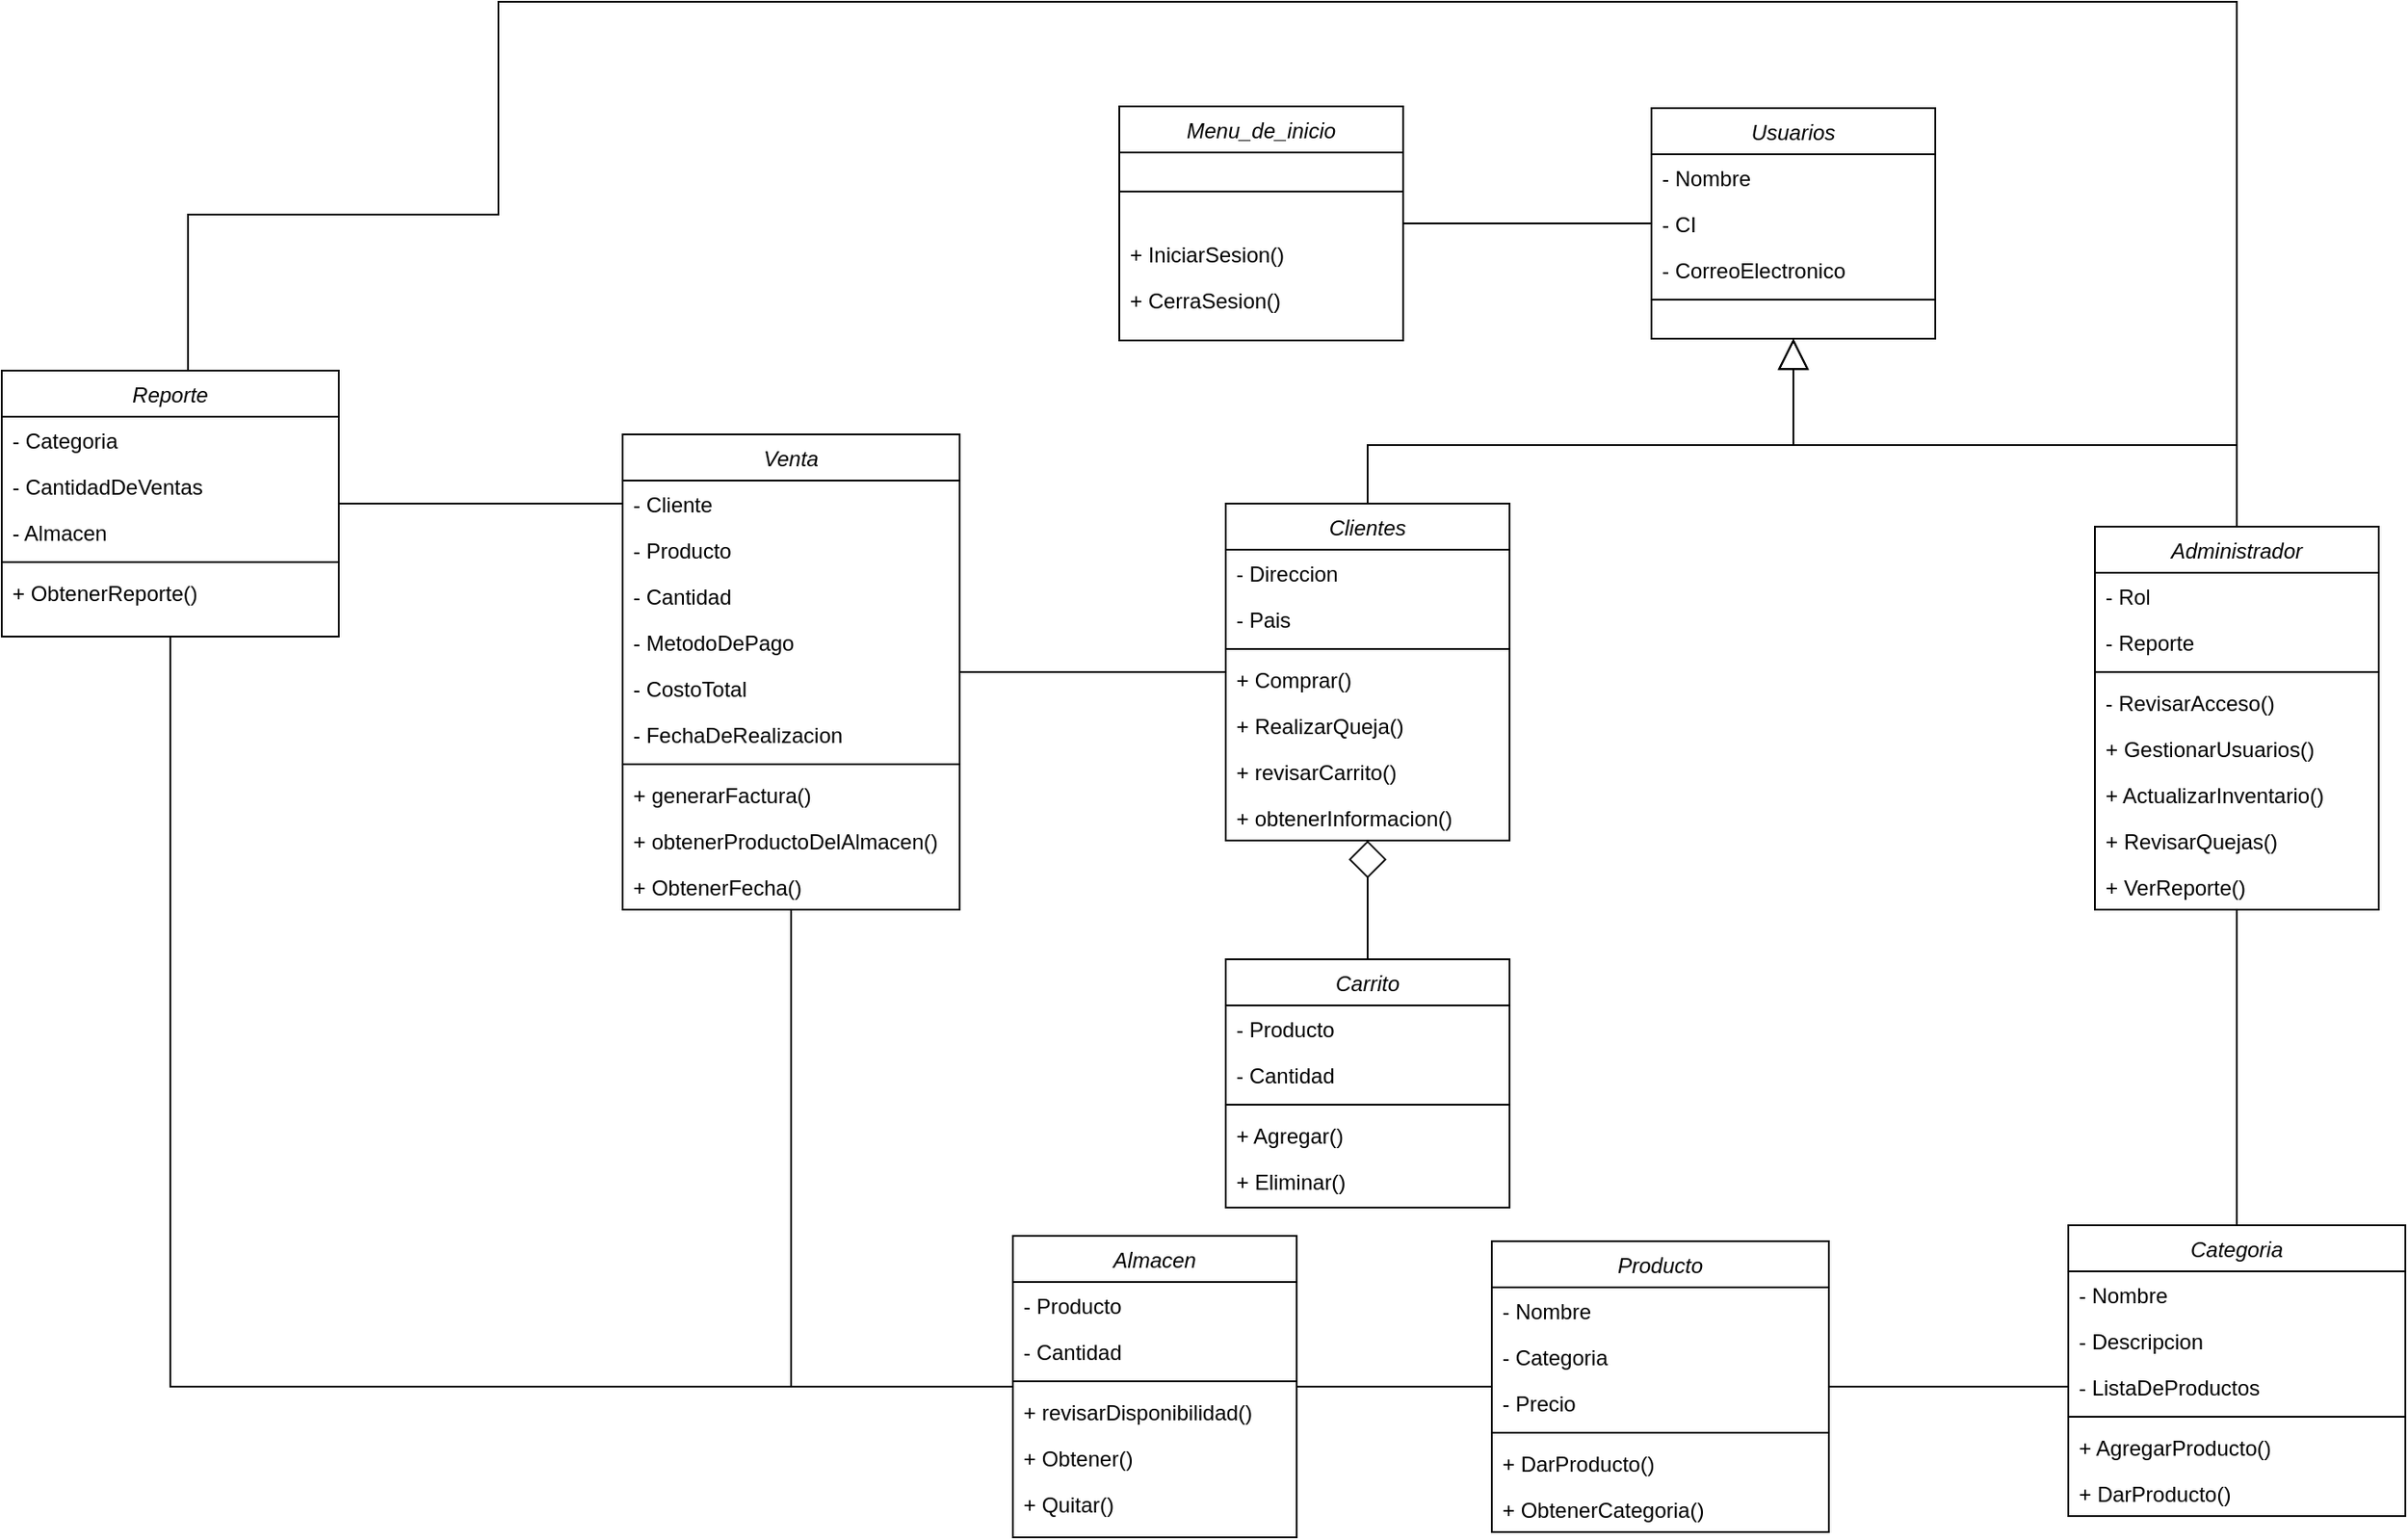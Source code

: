 <mxfile version="26.1.1">
  <diagram id="C5RBs43oDa-KdzZeNtuy" name="Page-1">
    <mxGraphModel dx="2927" dy="1056" grid="1" gridSize="10" guides="1" tooltips="1" connect="1" arrows="1" fold="1" page="1" pageScale="1" pageWidth="827" pageHeight="1169" math="0" shadow="0">
      <root>
        <mxCell id="WIyWlLk6GJQsqaUBKTNV-0" />
        <mxCell id="WIyWlLk6GJQsqaUBKTNV-1" parent="WIyWlLk6GJQsqaUBKTNV-0" />
        <mxCell id="gIzACJaQsaweDAEUgrN5-128" style="edgeStyle=orthogonalEdgeStyle;rounded=0;orthogonalLoop=1;jettySize=auto;html=1;endArrow=none;startFill=0;" edge="1" parent="WIyWlLk6GJQsqaUBKTNV-1" source="zkfFHV4jXpPFQw0GAbJ--0" target="gIzACJaQsaweDAEUgrN5-123">
          <mxGeometry relative="1" as="geometry" />
        </mxCell>
        <mxCell id="zkfFHV4jXpPFQw0GAbJ--0" value="Usuarios" style="swimlane;fontStyle=2;align=center;verticalAlign=top;childLayout=stackLayout;horizontal=1;startSize=26;horizontalStack=0;resizeParent=1;resizeLast=0;collapsible=1;marginBottom=0;rounded=0;shadow=0;strokeWidth=1;" parent="WIyWlLk6GJQsqaUBKTNV-1" vertex="1">
          <mxGeometry x="450" y="80" width="160" height="130" as="geometry">
            <mxRectangle x="230" y="140" width="160" height="26" as="alternateBounds" />
          </mxGeometry>
        </mxCell>
        <mxCell id="zkfFHV4jXpPFQw0GAbJ--1" value="- Nombre" style="text;align=left;verticalAlign=top;spacingLeft=4;spacingRight=4;overflow=hidden;rotatable=0;points=[[0,0.5],[1,0.5]];portConstraint=eastwest;" parent="zkfFHV4jXpPFQw0GAbJ--0" vertex="1">
          <mxGeometry y="26" width="160" height="26" as="geometry" />
        </mxCell>
        <mxCell id="zkfFHV4jXpPFQw0GAbJ--2" value="- CI" style="text;align=left;verticalAlign=top;spacingLeft=4;spacingRight=4;overflow=hidden;rotatable=0;points=[[0,0.5],[1,0.5]];portConstraint=eastwest;rounded=0;shadow=0;html=0;" parent="zkfFHV4jXpPFQw0GAbJ--0" vertex="1">
          <mxGeometry y="52" width="160" height="26" as="geometry" />
        </mxCell>
        <mxCell id="zkfFHV4jXpPFQw0GAbJ--3" value="- CorreoElectronico" style="text;align=left;verticalAlign=top;spacingLeft=4;spacingRight=4;overflow=hidden;rotatable=0;points=[[0,0.5],[1,0.5]];portConstraint=eastwest;rounded=0;shadow=0;html=0;" parent="zkfFHV4jXpPFQw0GAbJ--0" vertex="1">
          <mxGeometry y="78" width="160" height="26" as="geometry" />
        </mxCell>
        <mxCell id="zkfFHV4jXpPFQw0GAbJ--4" value="" style="line;html=1;strokeWidth=1;align=left;verticalAlign=middle;spacingTop=-1;spacingLeft=3;spacingRight=3;rotatable=0;labelPosition=right;points=[];portConstraint=eastwest;" parent="zkfFHV4jXpPFQw0GAbJ--0" vertex="1">
          <mxGeometry y="104" width="160" height="8" as="geometry" />
        </mxCell>
        <mxCell id="gIzACJaQsaweDAEUgrN5-22" style="edgeStyle=orthogonalEdgeStyle;rounded=0;orthogonalLoop=1;jettySize=auto;html=1;endArrow=block;endFill=0;jumpSize=6;endSize=15;" edge="1" parent="WIyWlLk6GJQsqaUBKTNV-1" source="gIzACJaQsaweDAEUgrN5-4" target="zkfFHV4jXpPFQw0GAbJ--0">
          <mxGeometry relative="1" as="geometry">
            <Array as="points">
              <mxPoint x="290" y="270" />
              <mxPoint x="530" y="270" />
            </Array>
          </mxGeometry>
        </mxCell>
        <mxCell id="gIzACJaQsaweDAEUgrN5-50" style="edgeStyle=orthogonalEdgeStyle;rounded=0;orthogonalLoop=1;jettySize=auto;html=1;endArrow=none;startFill=0;" edge="1" parent="WIyWlLk6GJQsqaUBKTNV-1" source="gIzACJaQsaweDAEUgrN5-4" target="gIzACJaQsaweDAEUgrN5-41">
          <mxGeometry relative="1" as="geometry" />
        </mxCell>
        <mxCell id="gIzACJaQsaweDAEUgrN5-4" value="Clientes" style="swimlane;fontStyle=2;align=center;verticalAlign=top;childLayout=stackLayout;horizontal=1;startSize=26;horizontalStack=0;resizeParent=1;resizeLast=0;collapsible=1;marginBottom=0;rounded=0;shadow=0;strokeWidth=1;" vertex="1" parent="WIyWlLk6GJQsqaUBKTNV-1">
          <mxGeometry x="210" y="303" width="160" height="190" as="geometry">
            <mxRectangle x="230" y="140" width="160" height="26" as="alternateBounds" />
          </mxGeometry>
        </mxCell>
        <mxCell id="gIzACJaQsaweDAEUgrN5-11" value="- Direccion" style="text;align=left;verticalAlign=top;spacingLeft=4;spacingRight=4;overflow=hidden;rotatable=0;points=[[0,0.5],[1,0.5]];portConstraint=eastwest;rounded=0;shadow=0;html=0;" vertex="1" parent="gIzACJaQsaweDAEUgrN5-4">
          <mxGeometry y="26" width="160" height="26" as="geometry" />
        </mxCell>
        <mxCell id="gIzACJaQsaweDAEUgrN5-6" value="- Pais" style="text;align=left;verticalAlign=top;spacingLeft=4;spacingRight=4;overflow=hidden;rotatable=0;points=[[0,0.5],[1,0.5]];portConstraint=eastwest;rounded=0;shadow=0;html=0;" vertex="1" parent="gIzACJaQsaweDAEUgrN5-4">
          <mxGeometry y="52" width="160" height="26" as="geometry" />
        </mxCell>
        <mxCell id="gIzACJaQsaweDAEUgrN5-8" value="" style="line;html=1;strokeWidth=1;align=left;verticalAlign=middle;spacingTop=-1;spacingLeft=3;spacingRight=3;rotatable=0;labelPosition=right;points=[];portConstraint=eastwest;" vertex="1" parent="gIzACJaQsaweDAEUgrN5-4">
          <mxGeometry y="78" width="160" height="8" as="geometry" />
        </mxCell>
        <mxCell id="gIzACJaQsaweDAEUgrN5-9" value="+ Comprar()" style="text;align=left;verticalAlign=top;spacingLeft=4;spacingRight=4;overflow=hidden;rotatable=0;points=[[0,0.5],[1,0.5]];portConstraint=eastwest;rounded=0;shadow=0;html=0;" vertex="1" parent="gIzACJaQsaweDAEUgrN5-4">
          <mxGeometry y="86" width="160" height="26" as="geometry" />
        </mxCell>
        <mxCell id="gIzACJaQsaweDAEUgrN5-21" value="+ RealizarQueja()" style="text;align=left;verticalAlign=top;spacingLeft=4;spacingRight=4;overflow=hidden;rotatable=0;points=[[0,0.5],[1,0.5]];portConstraint=eastwest;rounded=0;shadow=0;html=0;" vertex="1" parent="gIzACJaQsaweDAEUgrN5-4">
          <mxGeometry y="112" width="160" height="26" as="geometry" />
        </mxCell>
        <mxCell id="gIzACJaQsaweDAEUgrN5-51" value="+ revisarCarrito()" style="text;align=left;verticalAlign=top;spacingLeft=4;spacingRight=4;overflow=hidden;rotatable=0;points=[[0,0.5],[1,0.5]];portConstraint=eastwest;rounded=0;shadow=0;html=0;" vertex="1" parent="gIzACJaQsaweDAEUgrN5-4">
          <mxGeometry y="138" width="160" height="26" as="geometry" />
        </mxCell>
        <mxCell id="gIzACJaQsaweDAEUgrN5-74" value="+ obtenerInformacion()" style="text;align=left;verticalAlign=top;spacingLeft=4;spacingRight=4;overflow=hidden;rotatable=0;points=[[0,0.5],[1,0.5]];portConstraint=eastwest;rounded=0;shadow=0;html=0;" vertex="1" parent="gIzACJaQsaweDAEUgrN5-4">
          <mxGeometry y="164" width="160" height="26" as="geometry" />
        </mxCell>
        <mxCell id="gIzACJaQsaweDAEUgrN5-23" style="edgeStyle=orthogonalEdgeStyle;rounded=0;orthogonalLoop=1;jettySize=auto;html=1;endArrow=block;endFill=0;strokeWidth=1;endSize=15;" edge="1" parent="WIyWlLk6GJQsqaUBKTNV-1" source="gIzACJaQsaweDAEUgrN5-12" target="zkfFHV4jXpPFQw0GAbJ--0">
          <mxGeometry relative="1" as="geometry">
            <Array as="points">
              <mxPoint x="780" y="270" />
              <mxPoint x="530" y="270" />
            </Array>
          </mxGeometry>
        </mxCell>
        <mxCell id="gIzACJaQsaweDAEUgrN5-90" style="edgeStyle=orthogonalEdgeStyle;rounded=0;orthogonalLoop=1;jettySize=auto;html=1;endArrow=none;startFill=0;" edge="1" parent="WIyWlLk6GJQsqaUBKTNV-1" source="gIzACJaQsaweDAEUgrN5-12" target="gIzACJaQsaweDAEUgrN5-65">
          <mxGeometry relative="1" as="geometry" />
        </mxCell>
        <mxCell id="gIzACJaQsaweDAEUgrN5-12" value="Administrador" style="swimlane;fontStyle=2;align=center;verticalAlign=top;childLayout=stackLayout;horizontal=1;startSize=26;horizontalStack=0;resizeParent=1;resizeLast=0;collapsible=1;marginBottom=0;rounded=0;shadow=0;strokeWidth=1;" vertex="1" parent="WIyWlLk6GJQsqaUBKTNV-1">
          <mxGeometry x="700" y="316" width="160" height="216" as="geometry">
            <mxRectangle x="230" y="140" width="160" height="26" as="alternateBounds" />
          </mxGeometry>
        </mxCell>
        <mxCell id="gIzACJaQsaweDAEUgrN5-13" value="- Rol" style="text;align=left;verticalAlign=top;spacingLeft=4;spacingRight=4;overflow=hidden;rotatable=0;points=[[0,0.5],[1,0.5]];portConstraint=eastwest;" vertex="1" parent="gIzACJaQsaweDAEUgrN5-12">
          <mxGeometry y="26" width="160" height="26" as="geometry" />
        </mxCell>
        <mxCell id="gIzACJaQsaweDAEUgrN5-110" value="- Reporte" style="text;align=left;verticalAlign=top;spacingLeft=4;spacingRight=4;overflow=hidden;rotatable=0;points=[[0,0.5],[1,0.5]];portConstraint=eastwest;" vertex="1" parent="gIzACJaQsaweDAEUgrN5-12">
          <mxGeometry y="52" width="160" height="26" as="geometry" />
        </mxCell>
        <mxCell id="gIzACJaQsaweDAEUgrN5-16" value="" style="line;html=1;strokeWidth=1;align=left;verticalAlign=middle;spacingTop=-1;spacingLeft=3;spacingRight=3;rotatable=0;labelPosition=right;points=[];portConstraint=eastwest;" vertex="1" parent="gIzACJaQsaweDAEUgrN5-12">
          <mxGeometry y="78" width="160" height="8" as="geometry" />
        </mxCell>
        <mxCell id="gIzACJaQsaweDAEUgrN5-92" value="- RevisarAcceso()" style="text;align=left;verticalAlign=top;spacingLeft=4;spacingRight=4;overflow=hidden;rotatable=0;points=[[0,0.5],[1,0.5]];portConstraint=eastwest;rounded=0;shadow=0;html=0;" vertex="1" parent="gIzACJaQsaweDAEUgrN5-12">
          <mxGeometry y="86" width="160" height="26" as="geometry" />
        </mxCell>
        <mxCell id="gIzACJaQsaweDAEUgrN5-19" value="+ GestionarUsuarios()" style="text;align=left;verticalAlign=top;spacingLeft=4;spacingRight=4;overflow=hidden;rotatable=0;points=[[0,0.5],[1,0.5]];portConstraint=eastwest;rounded=0;shadow=0;html=0;" vertex="1" parent="gIzACJaQsaweDAEUgrN5-12">
          <mxGeometry y="112" width="160" height="26" as="geometry" />
        </mxCell>
        <mxCell id="gIzACJaQsaweDAEUgrN5-20" value="+ ActualizarInventario()" style="text;align=left;verticalAlign=top;spacingLeft=4;spacingRight=4;overflow=hidden;rotatable=0;points=[[0,0.5],[1,0.5]];portConstraint=eastwest;rounded=0;shadow=0;html=0;" vertex="1" parent="gIzACJaQsaweDAEUgrN5-12">
          <mxGeometry y="138" width="160" height="26" as="geometry" />
        </mxCell>
        <mxCell id="gIzACJaQsaweDAEUgrN5-18" value="+ RevisarQuejas()" style="text;align=left;verticalAlign=top;spacingLeft=4;spacingRight=4;overflow=hidden;rotatable=0;points=[[0,0.5],[1,0.5]];portConstraint=eastwest;rounded=0;shadow=0;html=0;" vertex="1" parent="gIzACJaQsaweDAEUgrN5-12">
          <mxGeometry y="164" width="160" height="26" as="geometry" />
        </mxCell>
        <mxCell id="gIzACJaQsaweDAEUgrN5-64" value="+ VerReporte()" style="text;align=left;verticalAlign=top;spacingLeft=4;spacingRight=4;overflow=hidden;rotatable=0;points=[[0,0.5],[1,0.5]];portConstraint=eastwest;rounded=0;shadow=0;html=0;" vertex="1" parent="gIzACJaQsaweDAEUgrN5-12">
          <mxGeometry y="190" width="160" height="26" as="geometry" />
        </mxCell>
        <mxCell id="gIzACJaQsaweDAEUgrN5-24" value="Carrito" style="swimlane;fontStyle=2;align=center;verticalAlign=top;childLayout=stackLayout;horizontal=1;startSize=26;horizontalStack=0;resizeParent=1;resizeLast=0;collapsible=1;marginBottom=0;rounded=0;shadow=0;strokeWidth=1;" vertex="1" parent="WIyWlLk6GJQsqaUBKTNV-1">
          <mxGeometry x="210" y="560" width="160" height="140" as="geometry">
            <mxRectangle x="230" y="140" width="160" height="26" as="alternateBounds" />
          </mxGeometry>
        </mxCell>
        <mxCell id="gIzACJaQsaweDAEUgrN5-25" value="- Producto" style="text;align=left;verticalAlign=top;spacingLeft=4;spacingRight=4;overflow=hidden;rotatable=0;points=[[0,0.5],[1,0.5]];portConstraint=eastwest;" vertex="1" parent="gIzACJaQsaweDAEUgrN5-24">
          <mxGeometry y="26" width="160" height="26" as="geometry" />
        </mxCell>
        <mxCell id="gIzACJaQsaweDAEUgrN5-26" value="- Cantidad" style="text;align=left;verticalAlign=top;spacingLeft=4;spacingRight=4;overflow=hidden;rotatable=0;points=[[0,0.5],[1,0.5]];portConstraint=eastwest;rounded=0;shadow=0;html=0;" vertex="1" parent="gIzACJaQsaweDAEUgrN5-24">
          <mxGeometry y="52" width="160" height="26" as="geometry" />
        </mxCell>
        <mxCell id="gIzACJaQsaweDAEUgrN5-28" value="" style="line;html=1;strokeWidth=1;align=left;verticalAlign=middle;spacingTop=-1;spacingLeft=3;spacingRight=3;rotatable=0;labelPosition=right;points=[];portConstraint=eastwest;" vertex="1" parent="gIzACJaQsaweDAEUgrN5-24">
          <mxGeometry y="78" width="160" height="8" as="geometry" />
        </mxCell>
        <mxCell id="gIzACJaQsaweDAEUgrN5-29" value="+ Agregar()" style="text;align=left;verticalAlign=top;spacingLeft=4;spacingRight=4;overflow=hidden;rotatable=0;points=[[0,0.5],[1,0.5]];portConstraint=eastwest;rounded=0;shadow=0;html=0;" vertex="1" parent="gIzACJaQsaweDAEUgrN5-24">
          <mxGeometry y="86" width="160" height="26" as="geometry" />
        </mxCell>
        <mxCell id="gIzACJaQsaweDAEUgrN5-30" value="+ Eliminar()" style="text;align=left;verticalAlign=top;spacingLeft=4;spacingRight=4;overflow=hidden;rotatable=0;points=[[0,0.5],[1,0.5]];portConstraint=eastwest;rounded=0;shadow=0;html=0;" vertex="1" parent="gIzACJaQsaweDAEUgrN5-24">
          <mxGeometry y="112" width="160" height="26" as="geometry" />
        </mxCell>
        <mxCell id="gIzACJaQsaweDAEUgrN5-32" value="" style="endArrow=diamond;html=1;rounded=0;exitX=0.5;exitY=0;exitDx=0;exitDy=0;endFill=0;endSize=19;" edge="1" parent="WIyWlLk6GJQsqaUBKTNV-1" source="gIzACJaQsaweDAEUgrN5-24" target="gIzACJaQsaweDAEUgrN5-4">
          <mxGeometry width="50" height="50" relative="1" as="geometry">
            <mxPoint x="310" y="580" as="sourcePoint" />
            <mxPoint x="290" y="505" as="targetPoint" />
          </mxGeometry>
        </mxCell>
        <mxCell id="gIzACJaQsaweDAEUgrN5-57" style="edgeStyle=orthogonalEdgeStyle;rounded=0;orthogonalLoop=1;jettySize=auto;html=1;endArrow=none;startFill=0;" edge="1" parent="WIyWlLk6GJQsqaUBKTNV-1" source="gIzACJaQsaweDAEUgrN5-34" target="gIzACJaQsaweDAEUgrN5-41">
          <mxGeometry relative="1" as="geometry" />
        </mxCell>
        <mxCell id="gIzACJaQsaweDAEUgrN5-112" style="edgeStyle=orthogonalEdgeStyle;rounded=0;orthogonalLoop=1;jettySize=auto;html=1;endArrow=none;startFill=0;" edge="1" parent="WIyWlLk6GJQsqaUBKTNV-1" source="gIzACJaQsaweDAEUgrN5-34" target="gIzACJaQsaweDAEUgrN5-95">
          <mxGeometry relative="1" as="geometry" />
        </mxCell>
        <mxCell id="gIzACJaQsaweDAEUgrN5-34" value="Almacen" style="swimlane;fontStyle=2;align=center;verticalAlign=top;childLayout=stackLayout;horizontal=1;startSize=26;horizontalStack=0;resizeParent=1;resizeLast=0;collapsible=1;marginBottom=0;rounded=0;shadow=0;strokeWidth=1;" vertex="1" parent="WIyWlLk6GJQsqaUBKTNV-1">
          <mxGeometry x="90" y="716" width="160" height="170" as="geometry">
            <mxRectangle x="230" y="140" width="160" height="26" as="alternateBounds" />
          </mxGeometry>
        </mxCell>
        <mxCell id="gIzACJaQsaweDAEUgrN5-35" value="- Producto" style="text;align=left;verticalAlign=top;spacingLeft=4;spacingRight=4;overflow=hidden;rotatable=0;points=[[0,0.5],[1,0.5]];portConstraint=eastwest;" vertex="1" parent="gIzACJaQsaweDAEUgrN5-34">
          <mxGeometry y="26" width="160" height="26" as="geometry" />
        </mxCell>
        <mxCell id="gIzACJaQsaweDAEUgrN5-52" value="- Cantidad" style="text;align=left;verticalAlign=top;spacingLeft=4;spacingRight=4;overflow=hidden;rotatable=0;points=[[0,0.5],[1,0.5]];portConstraint=eastwest;rounded=0;shadow=0;html=0;" vertex="1" parent="gIzACJaQsaweDAEUgrN5-34">
          <mxGeometry y="52" width="160" height="26" as="geometry" />
        </mxCell>
        <mxCell id="gIzACJaQsaweDAEUgrN5-37" value="" style="line;html=1;strokeWidth=1;align=left;verticalAlign=middle;spacingTop=-1;spacingLeft=3;spacingRight=3;rotatable=0;labelPosition=right;points=[];portConstraint=eastwest;" vertex="1" parent="gIzACJaQsaweDAEUgrN5-34">
          <mxGeometry y="78" width="160" height="8" as="geometry" />
        </mxCell>
        <mxCell id="gIzACJaQsaweDAEUgrN5-58" value="+ revisarDisponibilidad()" style="text;align=left;verticalAlign=top;spacingLeft=4;spacingRight=4;overflow=hidden;rotatable=0;points=[[0,0.5],[1,0.5]];portConstraint=eastwest;rounded=0;shadow=0;html=0;" vertex="1" parent="gIzACJaQsaweDAEUgrN5-34">
          <mxGeometry y="86" width="160" height="26" as="geometry" />
        </mxCell>
        <mxCell id="gIzACJaQsaweDAEUgrN5-61" value="+ Obtener()" style="text;align=left;verticalAlign=top;spacingLeft=4;spacingRight=4;overflow=hidden;rotatable=0;points=[[0,0.5],[1,0.5]];portConstraint=eastwest;rounded=0;shadow=0;html=0;" vertex="1" parent="gIzACJaQsaweDAEUgrN5-34">
          <mxGeometry y="112" width="160" height="26" as="geometry" />
        </mxCell>
        <mxCell id="gIzACJaQsaweDAEUgrN5-62" value="+ Quitar()" style="text;align=left;verticalAlign=top;spacingLeft=4;spacingRight=4;overflow=hidden;rotatable=0;points=[[0,0.5],[1,0.5]];portConstraint=eastwest;rounded=0;shadow=0;html=0;" vertex="1" parent="gIzACJaQsaweDAEUgrN5-34">
          <mxGeometry y="138" width="160" height="26" as="geometry" />
        </mxCell>
        <mxCell id="gIzACJaQsaweDAEUgrN5-41" value="Venta" style="swimlane;fontStyle=2;align=center;verticalAlign=top;childLayout=stackLayout;horizontal=1;startSize=26;horizontalStack=0;resizeParent=1;resizeLast=0;collapsible=1;marginBottom=0;rounded=0;shadow=0;strokeWidth=1;" vertex="1" parent="WIyWlLk6GJQsqaUBKTNV-1">
          <mxGeometry x="-130" y="264" width="190" height="268" as="geometry">
            <mxRectangle x="-90" y="335" width="160" height="26" as="alternateBounds" />
          </mxGeometry>
        </mxCell>
        <mxCell id="gIzACJaQsaweDAEUgrN5-42" value="- Cliente" style="text;align=left;verticalAlign=top;spacingLeft=4;spacingRight=4;overflow=hidden;rotatable=0;points=[[0,0.5],[1,0.5]];portConstraint=eastwest;" vertex="1" parent="gIzACJaQsaweDAEUgrN5-41">
          <mxGeometry y="26" width="190" height="26" as="geometry" />
        </mxCell>
        <mxCell id="gIzACJaQsaweDAEUgrN5-48" value="- Producto" style="text;align=left;verticalAlign=top;spacingLeft=4;spacingRight=4;overflow=hidden;rotatable=0;points=[[0,0.5],[1,0.5]];portConstraint=eastwest;" vertex="1" parent="gIzACJaQsaweDAEUgrN5-41">
          <mxGeometry y="52" width="190" height="26" as="geometry" />
        </mxCell>
        <mxCell id="gIzACJaQsaweDAEUgrN5-43" value="- Cantidad" style="text;align=left;verticalAlign=top;spacingLeft=4;spacingRight=4;overflow=hidden;rotatable=0;points=[[0,0.5],[1,0.5]];portConstraint=eastwest;rounded=0;shadow=0;html=0;" vertex="1" parent="gIzACJaQsaweDAEUgrN5-41">
          <mxGeometry y="78" width="190" height="26" as="geometry" />
        </mxCell>
        <mxCell id="gIzACJaQsaweDAEUgrN5-111" value="- MetodoDePago" style="text;align=left;verticalAlign=top;spacingLeft=4;spacingRight=4;overflow=hidden;rotatable=0;points=[[0,0.5],[1,0.5]];portConstraint=eastwest;rounded=0;shadow=0;html=0;" vertex="1" parent="gIzACJaQsaweDAEUgrN5-41">
          <mxGeometry y="104" width="190" height="26" as="geometry" />
        </mxCell>
        <mxCell id="gIzACJaQsaweDAEUgrN5-47" value="- CostoTotal" style="text;align=left;verticalAlign=top;spacingLeft=4;spacingRight=4;overflow=hidden;rotatable=0;points=[[0,0.5],[1,0.5]];portConstraint=eastwest;rounded=0;shadow=0;html=0;" vertex="1" parent="gIzACJaQsaweDAEUgrN5-41">
          <mxGeometry y="130" width="190" height="26" as="geometry" />
        </mxCell>
        <mxCell id="gIzACJaQsaweDAEUgrN5-46" value="- FechaDeRealizacion" style="text;align=left;verticalAlign=top;spacingLeft=4;spacingRight=4;overflow=hidden;rotatable=0;points=[[0,0.5],[1,0.5]];portConstraint=eastwest;rounded=0;shadow=0;html=0;" vertex="1" parent="gIzACJaQsaweDAEUgrN5-41">
          <mxGeometry y="156" width="190" height="26" as="geometry" />
        </mxCell>
        <mxCell id="gIzACJaQsaweDAEUgrN5-44" value="" style="line;html=1;strokeWidth=1;align=left;verticalAlign=middle;spacingTop=-1;spacingLeft=3;spacingRight=3;rotatable=0;labelPosition=right;points=[];portConstraint=eastwest;" vertex="1" parent="gIzACJaQsaweDAEUgrN5-41">
          <mxGeometry y="182" width="190" height="8" as="geometry" />
        </mxCell>
        <mxCell id="gIzACJaQsaweDAEUgrN5-49" value="+ generarFactura()" style="text;align=left;verticalAlign=top;spacingLeft=4;spacingRight=4;overflow=hidden;rotatable=0;points=[[0,0.5],[1,0.5]];portConstraint=eastwest;rounded=0;shadow=0;html=0;" vertex="1" parent="gIzACJaQsaweDAEUgrN5-41">
          <mxGeometry y="190" width="190" height="26" as="geometry" />
        </mxCell>
        <mxCell id="gIzACJaQsaweDAEUgrN5-56" value="+ obtenerProductoDelAlmacen()" style="text;align=left;verticalAlign=top;spacingLeft=4;spacingRight=4;overflow=hidden;rotatable=0;points=[[0,0.5],[1,0.5]];portConstraint=eastwest;rounded=0;shadow=0;html=0;" vertex="1" parent="gIzACJaQsaweDAEUgrN5-41">
          <mxGeometry y="216" width="190" height="26" as="geometry" />
        </mxCell>
        <mxCell id="gIzACJaQsaweDAEUgrN5-104" value="+ ObtenerFecha()" style="text;align=left;verticalAlign=top;spacingLeft=4;spacingRight=4;overflow=hidden;rotatable=0;points=[[0,0.5],[1,0.5]];portConstraint=eastwest;rounded=0;shadow=0;html=0;" vertex="1" parent="gIzACJaQsaweDAEUgrN5-41">
          <mxGeometry y="242" width="190" height="26" as="geometry" />
        </mxCell>
        <mxCell id="gIzACJaQsaweDAEUgrN5-65" value="Categoria" style="swimlane;fontStyle=2;align=center;verticalAlign=top;childLayout=stackLayout;horizontal=1;startSize=26;horizontalStack=0;resizeParent=1;resizeLast=0;collapsible=1;marginBottom=0;rounded=0;shadow=0;strokeWidth=1;" vertex="1" parent="WIyWlLk6GJQsqaUBKTNV-1">
          <mxGeometry x="685" y="710" width="190" height="164" as="geometry">
            <mxRectangle x="-90" y="335" width="160" height="26" as="alternateBounds" />
          </mxGeometry>
        </mxCell>
        <mxCell id="gIzACJaQsaweDAEUgrN5-67" value="- Nombre" style="text;align=left;verticalAlign=top;spacingLeft=4;spacingRight=4;overflow=hidden;rotatable=0;points=[[0,0.5],[1,0.5]];portConstraint=eastwest;" vertex="1" parent="gIzACJaQsaweDAEUgrN5-65">
          <mxGeometry y="26" width="190" height="26" as="geometry" />
        </mxCell>
        <mxCell id="gIzACJaQsaweDAEUgrN5-68" value="- Descripcion" style="text;align=left;verticalAlign=top;spacingLeft=4;spacingRight=4;overflow=hidden;rotatable=0;points=[[0,0.5],[1,0.5]];portConstraint=eastwest;rounded=0;shadow=0;html=0;" vertex="1" parent="gIzACJaQsaweDAEUgrN5-65">
          <mxGeometry y="52" width="190" height="26" as="geometry" />
        </mxCell>
        <mxCell id="gIzACJaQsaweDAEUgrN5-78" value="- ListaDeProductos" style="text;align=left;verticalAlign=top;spacingLeft=4;spacingRight=4;overflow=hidden;rotatable=0;points=[[0,0.5],[1,0.5]];portConstraint=eastwest;rounded=0;shadow=0;html=0;" vertex="1" parent="gIzACJaQsaweDAEUgrN5-65">
          <mxGeometry y="78" width="190" height="26" as="geometry" />
        </mxCell>
        <mxCell id="gIzACJaQsaweDAEUgrN5-71" value="" style="line;html=1;strokeWidth=1;align=left;verticalAlign=middle;spacingTop=-1;spacingLeft=3;spacingRight=3;rotatable=0;labelPosition=right;points=[];portConstraint=eastwest;" vertex="1" parent="gIzACJaQsaweDAEUgrN5-65">
          <mxGeometry y="104" width="190" height="8" as="geometry" />
        </mxCell>
        <mxCell id="gIzACJaQsaweDAEUgrN5-72" value="+ AgregarProducto()" style="text;align=left;verticalAlign=top;spacingLeft=4;spacingRight=4;overflow=hidden;rotatable=0;points=[[0,0.5],[1,0.5]];portConstraint=eastwest;rounded=0;shadow=0;html=0;" vertex="1" parent="gIzACJaQsaweDAEUgrN5-65">
          <mxGeometry y="112" width="190" height="26" as="geometry" />
        </mxCell>
        <mxCell id="gIzACJaQsaweDAEUgrN5-79" value="+ DarProducto()" style="text;align=left;verticalAlign=top;spacingLeft=4;spacingRight=4;overflow=hidden;rotatable=0;points=[[0,0.5],[1,0.5]];portConstraint=eastwest;rounded=0;shadow=0;html=0;" vertex="1" parent="gIzACJaQsaweDAEUgrN5-65">
          <mxGeometry y="138" width="190" height="26" as="geometry" />
        </mxCell>
        <mxCell id="gIzACJaQsaweDAEUgrN5-94" style="edgeStyle=orthogonalEdgeStyle;rounded=0;orthogonalLoop=1;jettySize=auto;html=1;endArrow=none;startFill=0;" edge="1" parent="WIyWlLk6GJQsqaUBKTNV-1" source="gIzACJaQsaweDAEUgrN5-80" target="gIzACJaQsaweDAEUgrN5-34">
          <mxGeometry relative="1" as="geometry" />
        </mxCell>
        <mxCell id="gIzACJaQsaweDAEUgrN5-80" value="Producto" style="swimlane;fontStyle=2;align=center;verticalAlign=top;childLayout=stackLayout;horizontal=1;startSize=26;horizontalStack=0;resizeParent=1;resizeLast=0;collapsible=1;marginBottom=0;rounded=0;shadow=0;strokeWidth=1;" vertex="1" parent="WIyWlLk6GJQsqaUBKTNV-1">
          <mxGeometry x="360" y="719" width="190" height="164" as="geometry">
            <mxRectangle x="-90" y="335" width="160" height="26" as="alternateBounds" />
          </mxGeometry>
        </mxCell>
        <mxCell id="gIzACJaQsaweDAEUgrN5-81" value="- Nombre" style="text;align=left;verticalAlign=top;spacingLeft=4;spacingRight=4;overflow=hidden;rotatable=0;points=[[0,0.5],[1,0.5]];portConstraint=eastwest;" vertex="1" parent="gIzACJaQsaweDAEUgrN5-80">
          <mxGeometry y="26" width="190" height="26" as="geometry" />
        </mxCell>
        <mxCell id="gIzACJaQsaweDAEUgrN5-82" value="- Categoria" style="text;align=left;verticalAlign=top;spacingLeft=4;spacingRight=4;overflow=hidden;rotatable=0;points=[[0,0.5],[1,0.5]];portConstraint=eastwest;rounded=0;shadow=0;html=0;" vertex="1" parent="gIzACJaQsaweDAEUgrN5-80">
          <mxGeometry y="52" width="190" height="26" as="geometry" />
        </mxCell>
        <mxCell id="gIzACJaQsaweDAEUgrN5-83" value="- Precio" style="text;align=left;verticalAlign=top;spacingLeft=4;spacingRight=4;overflow=hidden;rotatable=0;points=[[0,0.5],[1,0.5]];portConstraint=eastwest;rounded=0;shadow=0;html=0;" vertex="1" parent="gIzACJaQsaweDAEUgrN5-80">
          <mxGeometry y="78" width="190" height="26" as="geometry" />
        </mxCell>
        <mxCell id="gIzACJaQsaweDAEUgrN5-84" value="" style="line;html=1;strokeWidth=1;align=left;verticalAlign=middle;spacingTop=-1;spacingLeft=3;spacingRight=3;rotatable=0;labelPosition=right;points=[];portConstraint=eastwest;" vertex="1" parent="gIzACJaQsaweDAEUgrN5-80">
          <mxGeometry y="104" width="190" height="8" as="geometry" />
        </mxCell>
        <mxCell id="gIzACJaQsaweDAEUgrN5-86" value="+ DarProducto()" style="text;align=left;verticalAlign=top;spacingLeft=4;spacingRight=4;overflow=hidden;rotatable=0;points=[[0,0.5],[1,0.5]];portConstraint=eastwest;rounded=0;shadow=0;html=0;" vertex="1" parent="gIzACJaQsaweDAEUgrN5-80">
          <mxGeometry y="112" width="190" height="26" as="geometry" />
        </mxCell>
        <mxCell id="gIzACJaQsaweDAEUgrN5-113" value="+ ObtenerCategoria()" style="text;align=left;verticalAlign=top;spacingLeft=4;spacingRight=4;overflow=hidden;rotatable=0;points=[[0,0.5],[1,0.5]];portConstraint=eastwest;rounded=0;shadow=0;html=0;" vertex="1" parent="gIzACJaQsaweDAEUgrN5-80">
          <mxGeometry y="138" width="190" height="26" as="geometry" />
        </mxCell>
        <mxCell id="gIzACJaQsaweDAEUgrN5-93" style="edgeStyle=orthogonalEdgeStyle;rounded=0;orthogonalLoop=1;jettySize=auto;html=1;endArrow=none;startFill=0;" edge="1" parent="WIyWlLk6GJQsqaUBKTNV-1" source="gIzACJaQsaweDAEUgrN5-78" target="gIzACJaQsaweDAEUgrN5-80">
          <mxGeometry relative="1" as="geometry" />
        </mxCell>
        <mxCell id="gIzACJaQsaweDAEUgrN5-95" value="Reporte" style="swimlane;fontStyle=2;align=center;verticalAlign=top;childLayout=stackLayout;horizontal=1;startSize=26;horizontalStack=0;resizeParent=1;resizeLast=0;collapsible=1;marginBottom=0;rounded=0;shadow=0;strokeWidth=1;" vertex="1" parent="WIyWlLk6GJQsqaUBKTNV-1">
          <mxGeometry x="-480" y="228" width="190" height="150" as="geometry">
            <mxRectangle x="-90" y="335" width="160" height="26" as="alternateBounds" />
          </mxGeometry>
        </mxCell>
        <mxCell id="gIzACJaQsaweDAEUgrN5-97" value="- Categoria" style="text;align=left;verticalAlign=top;spacingLeft=4;spacingRight=4;overflow=hidden;rotatable=0;points=[[0,0.5],[1,0.5]];portConstraint=eastwest;" vertex="1" parent="gIzACJaQsaweDAEUgrN5-95">
          <mxGeometry y="26" width="190" height="26" as="geometry" />
        </mxCell>
        <mxCell id="gIzACJaQsaweDAEUgrN5-98" value="- CantidadDeVentas" style="text;align=left;verticalAlign=top;spacingLeft=4;spacingRight=4;overflow=hidden;rotatable=0;points=[[0,0.5],[1,0.5]];portConstraint=eastwest;rounded=0;shadow=0;html=0;" vertex="1" parent="gIzACJaQsaweDAEUgrN5-95">
          <mxGeometry y="52" width="190" height="26" as="geometry" />
        </mxCell>
        <mxCell id="gIzACJaQsaweDAEUgrN5-105" value="- Almacen" style="text;align=left;verticalAlign=top;spacingLeft=4;spacingRight=4;overflow=hidden;rotatable=0;points=[[0,0.5],[1,0.5]];portConstraint=eastwest;rounded=0;shadow=0;html=0;" vertex="1" parent="gIzACJaQsaweDAEUgrN5-95">
          <mxGeometry y="78" width="190" height="26" as="geometry" />
        </mxCell>
        <mxCell id="gIzACJaQsaweDAEUgrN5-101" value="" style="line;html=1;strokeWidth=1;align=left;verticalAlign=middle;spacingTop=-1;spacingLeft=3;spacingRight=3;rotatable=0;labelPosition=right;points=[];portConstraint=eastwest;" vertex="1" parent="gIzACJaQsaweDAEUgrN5-95">
          <mxGeometry y="104" width="190" height="8" as="geometry" />
        </mxCell>
        <mxCell id="gIzACJaQsaweDAEUgrN5-106" value="+ ObtenerReporte()" style="text;align=left;verticalAlign=top;spacingLeft=4;spacingRight=4;overflow=hidden;rotatable=0;points=[[0,0.5],[1,0.5]];portConstraint=eastwest;rounded=0;shadow=0;html=0;" vertex="1" parent="gIzACJaQsaweDAEUgrN5-95">
          <mxGeometry y="112" width="190" height="26" as="geometry" />
        </mxCell>
        <mxCell id="gIzACJaQsaweDAEUgrN5-107" style="edgeStyle=orthogonalEdgeStyle;rounded=0;orthogonalLoop=1;jettySize=auto;html=1;endArrow=none;startFill=0;" edge="1" parent="WIyWlLk6GJQsqaUBKTNV-1" source="gIzACJaQsaweDAEUgrN5-42" target="gIzACJaQsaweDAEUgrN5-95">
          <mxGeometry relative="1" as="geometry" />
        </mxCell>
        <mxCell id="gIzACJaQsaweDAEUgrN5-108" style="edgeStyle=orthogonalEdgeStyle;rounded=0;orthogonalLoop=1;jettySize=auto;html=1;endArrow=none;startFill=0;" edge="1" parent="WIyWlLk6GJQsqaUBKTNV-1" source="gIzACJaQsaweDAEUgrN5-12" target="gIzACJaQsaweDAEUgrN5-95">
          <mxGeometry relative="1" as="geometry">
            <Array as="points">
              <mxPoint x="780" y="20" />
              <mxPoint x="-200" y="20" />
              <mxPoint x="-200" y="140" />
              <mxPoint x="-375" y="140" />
            </Array>
          </mxGeometry>
        </mxCell>
        <mxCell id="gIzACJaQsaweDAEUgrN5-123" value="Menu_de_inicio" style="swimlane;fontStyle=2;align=center;verticalAlign=top;childLayout=stackLayout;horizontal=1;startSize=26;horizontalStack=0;resizeParent=1;resizeLast=0;collapsible=1;marginBottom=0;rounded=0;shadow=0;strokeWidth=1;" vertex="1" parent="WIyWlLk6GJQsqaUBKTNV-1">
          <mxGeometry x="150" y="79" width="160" height="132" as="geometry">
            <mxRectangle x="230" y="140" width="160" height="26" as="alternateBounds" />
          </mxGeometry>
        </mxCell>
        <mxCell id="gIzACJaQsaweDAEUgrN5-124" value="" style="line;html=1;strokeWidth=1;align=left;verticalAlign=middle;spacingTop=-1;spacingLeft=3;spacingRight=3;rotatable=0;labelPosition=right;points=[];portConstraint=eastwest;" vertex="1" parent="gIzACJaQsaweDAEUgrN5-123">
          <mxGeometry y="26" width="160" height="44" as="geometry" />
        </mxCell>
        <mxCell id="gIzACJaQsaweDAEUgrN5-125" value="+ IniciarSesion()" style="text;align=left;verticalAlign=top;spacingLeft=4;spacingRight=4;overflow=hidden;rotatable=0;points=[[0,0.5],[1,0.5]];portConstraint=eastwest;rounded=0;shadow=0;html=0;" vertex="1" parent="gIzACJaQsaweDAEUgrN5-123">
          <mxGeometry y="70" width="160" height="26" as="geometry" />
        </mxCell>
        <mxCell id="gIzACJaQsaweDAEUgrN5-126" value="+ CerraSesion()" style="text;align=left;verticalAlign=top;spacingLeft=4;spacingRight=4;overflow=hidden;rotatable=0;points=[[0,0.5],[1,0.5]];portConstraint=eastwest;rounded=0;shadow=0;html=0;" vertex="1" parent="gIzACJaQsaweDAEUgrN5-123">
          <mxGeometry y="96" width="160" height="26" as="geometry" />
        </mxCell>
      </root>
    </mxGraphModel>
  </diagram>
</mxfile>
